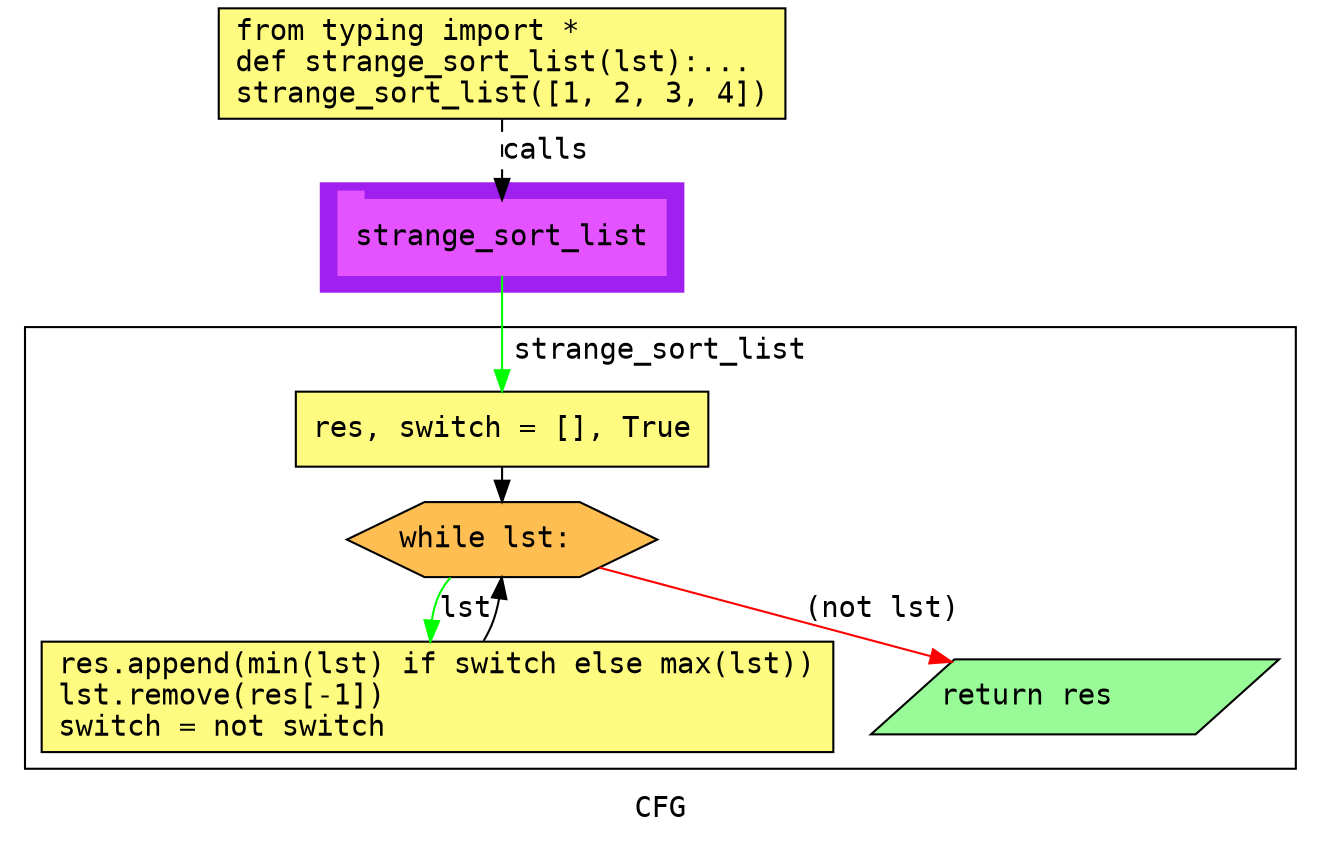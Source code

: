digraph cluster154CFG {
	graph [bb="0,0,618,396",
		compound=True,
		fontname="DejaVu Sans Mono",
		label=CFG,
		lheight=0.21,
		lp="309,11.5",
		lwidth=0.35,
		pack=False,
		rankdir=TB,
		ranksep=0.02
	];
	node [fontname="DejaVu Sans Mono",
		label="\N"
	];
	edge [fontname="DejaVu Sans Mono"];
	subgraph cluster_1 {
		graph [bb="150,260,324,312",
			color=purple,
			compound=true,
			fontname="DejaVu Sans Mono",
			label="",
			rankdir=TB,
			ranksep=0.02,
			shape=tab,
			style=filled
		];
		node [fontname="DejaVu Sans Mono"];
		edge [fontname="DejaVu Sans Mono"];
		13	[color="#E552FF",
			height=0.5,
			label=strange_sort_list,
			linenum="[10]",
			pos="237,286",
			shape=tab,
			style=filled,
			width=2.1806];
	}
	subgraph cluster4strange_sort_list {
		graph [bb="8,31,610,243",
			compound=True,
			fontname="DejaVu Sans Mono",
			label=strange_sort_list,
			lheight=0.21,
			lp="309,231.5",
			lwidth=1.96,
			pack=False,
			rankdir=TB,
			ranksep=0.02
		];
		node [fontname="DejaVu Sans Mono"];
		edge [fontname="DejaVu Sans Mono"];
		subgraph cluster_5 {
			graph [color=purple,
				compound=true,
				fontname="DejaVu Sans Mono",
				label="",
				rankdir=TB,
				ranksep=0.02,
				shape=tab,
				style=filled
			];
			node [fontname="DejaVu Sans Mono"];
			edge [fontname="DejaVu Sans Mono"];
		}
		3	[fillcolor="#FFFB81",
			height=0.5,
			label="res, switch = [], True\l",
			linenum="[3]",
			pos="237,194",
			shape=rectangle,
			style="filled,solid",
			width=2.75];
		4	[fillcolor="#FFBE52",
			height=0.5,
			label="while lst:\l",
			linenum="[4]",
			pos="237,141",
			shape=hexagon,
			style="filled,solid",
			width=2.0638];
		3 -> 4	[color=black,
			pos="e,237,159.25 237,175.73 237,173.66 237,171.5 237,169.32"];
		5	[fillcolor="#FFFB81",
			height=0.73611,
			label="res.append(min(lst) if switch else max(lst))\llst.remove(res[-1])\lswitch = not switch\l",
			linenum="[5, 6, 7]",
			pos="206,65.5",
			shape=rectangle,
			style="filled,solid",
			width=5.2778];
		4 -> 5	[color=green,
			label=lst,
			lp="215.5,107.5",
			pos="e,199.57,92.184 208.66,122.88 206.41,120.5 204.46,117.88 203,115 201.03,111.1 199.98,106.8 199.55,102.42"];
		6	[fillcolor="#98fb98",
			height=0.5,
			label="return res\l",
			linenum="[8]",
			pos="508,65.5",
			shape=parallelogram,
			style="filled,solid",
			width=2.6206];
		4 -> 6	[color=red,
			label="(not lst)",
			lp="417.5,107.5",
			pos="e,450.6,82.067 283.28,127.45 326.56,115.71 391.69,98.045 440.71,84.749"];
		5 -> 4	[color=black,
			pos="e,236.85,122.75 228.13,92.381 229.61,94.859 230.93,97.415 232,100 233.66,104 234.8,108.41 235.59,112.78"];
	}
	1	[fillcolor="#FFFB81",
		height=0.73611,
		label="from typing import *\ldef strange_sort_list(lst):...\lstrange_sort_list([1, 2, 3, 4])\l",
		linenum="[1]",
		pos="237,369.5",
		shape=rectangle,
		style="filled,solid",
		width=3.7778];
	1 -> 13	[label=calls,
		lp="258,327.5",
		pos="e,237,304.13 237,342.71 237,333.66 237,323.47 237,314.3",
		style=dashed];
	13 -> 3	[color=green,
		pos="e,237,212.3 237,267.65 237,254.82 237,237.11 237,222.38"];
}
